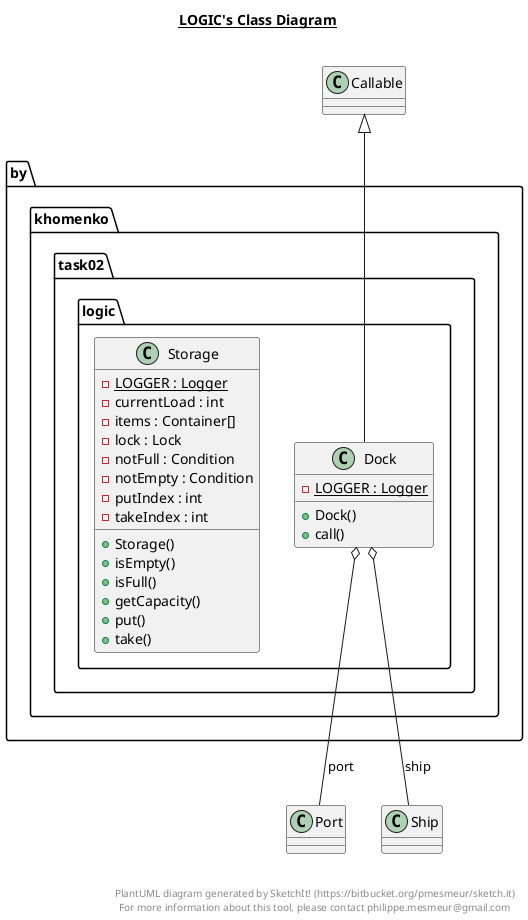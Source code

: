 @startuml

title __LOGIC's Class Diagram__\n

  package by.khomenko.task02.logic {
    class Dock {
        {static} - LOGGER : Logger
        + Dock()
        + call()
    }
  }
  

  package by.khomenko.task02.logic {
    class Storage {
        {static} - LOGGER : Logger
        - currentLoad : int
        - items : Container[]
        - lock : Lock
        - notFull : Condition
        - notEmpty : Condition
        - putIndex : int
        - takeIndex : int
        + Storage()
        + isEmpty()
        + isFull()
        + getCapacity()
        + put()
        + take()
    }
  }
  

  Dock -up-|> Callable
  Dock o-- Port : port
  Dock o-- Ship : ship


right footer


PlantUML diagram generated by SketchIt! (https://bitbucket.org/pmesmeur/sketch.it)
For more information about this tool, please contact philippe.mesmeur@gmail.com
endfooter

@enduml
